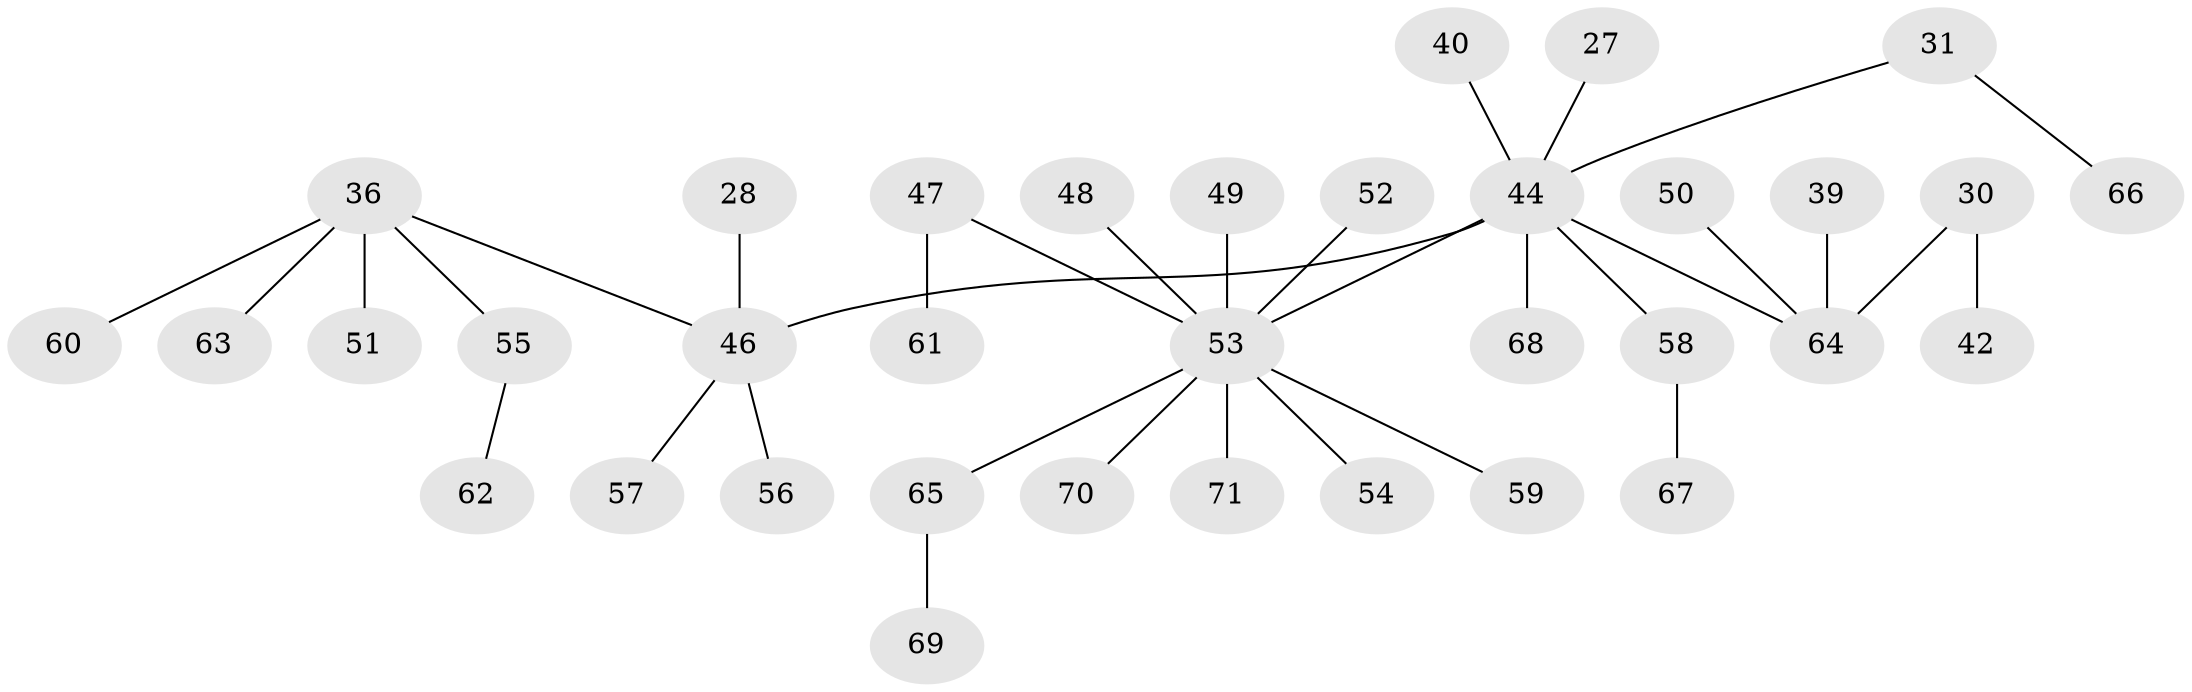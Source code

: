 // original degree distribution, {2: 0.22535211267605634, 6: 0.028169014084507043, 4: 0.1267605633802817, 5: 0.028169014084507043, 3: 0.056338028169014086, 1: 0.5352112676056338}
// Generated by graph-tools (version 1.1) at 2025/53/03/09/25 04:53:29]
// undirected, 35 vertices, 34 edges
graph export_dot {
graph [start="1"]
  node [color=gray90,style=filled];
  27;
  28;
  30;
  31;
  36 [super="+24+26+35"];
  39;
  40;
  42;
  44 [super="+9+21"];
  46 [super="+5"];
  47;
  48;
  49;
  50;
  51;
  52;
  53 [super="+41+45+37+32+33+43"];
  54;
  55;
  56;
  57;
  58 [super="+25"];
  59;
  60;
  61;
  62;
  63;
  64 [super="+19+8+22+29"];
  65;
  66;
  67;
  68;
  69;
  70;
  71;
  27 -- 44;
  28 -- 46;
  30 -- 42;
  30 -- 64;
  31 -- 66;
  31 -- 44;
  36 -- 51;
  36 -- 46;
  36 -- 60;
  36 -- 63;
  36 -- 55;
  39 -- 64;
  40 -- 44;
  44 -- 68;
  44 -- 46;
  44 -- 64;
  44 -- 58;
  44 -- 53;
  46 -- 56;
  46 -- 57;
  47 -- 61;
  47 -- 53;
  48 -- 53;
  49 -- 53;
  50 -- 64;
  52 -- 53;
  53 -- 71;
  53 -- 65;
  53 -- 70;
  53 -- 54;
  53 -- 59;
  55 -- 62;
  58 -- 67;
  65 -- 69;
}

